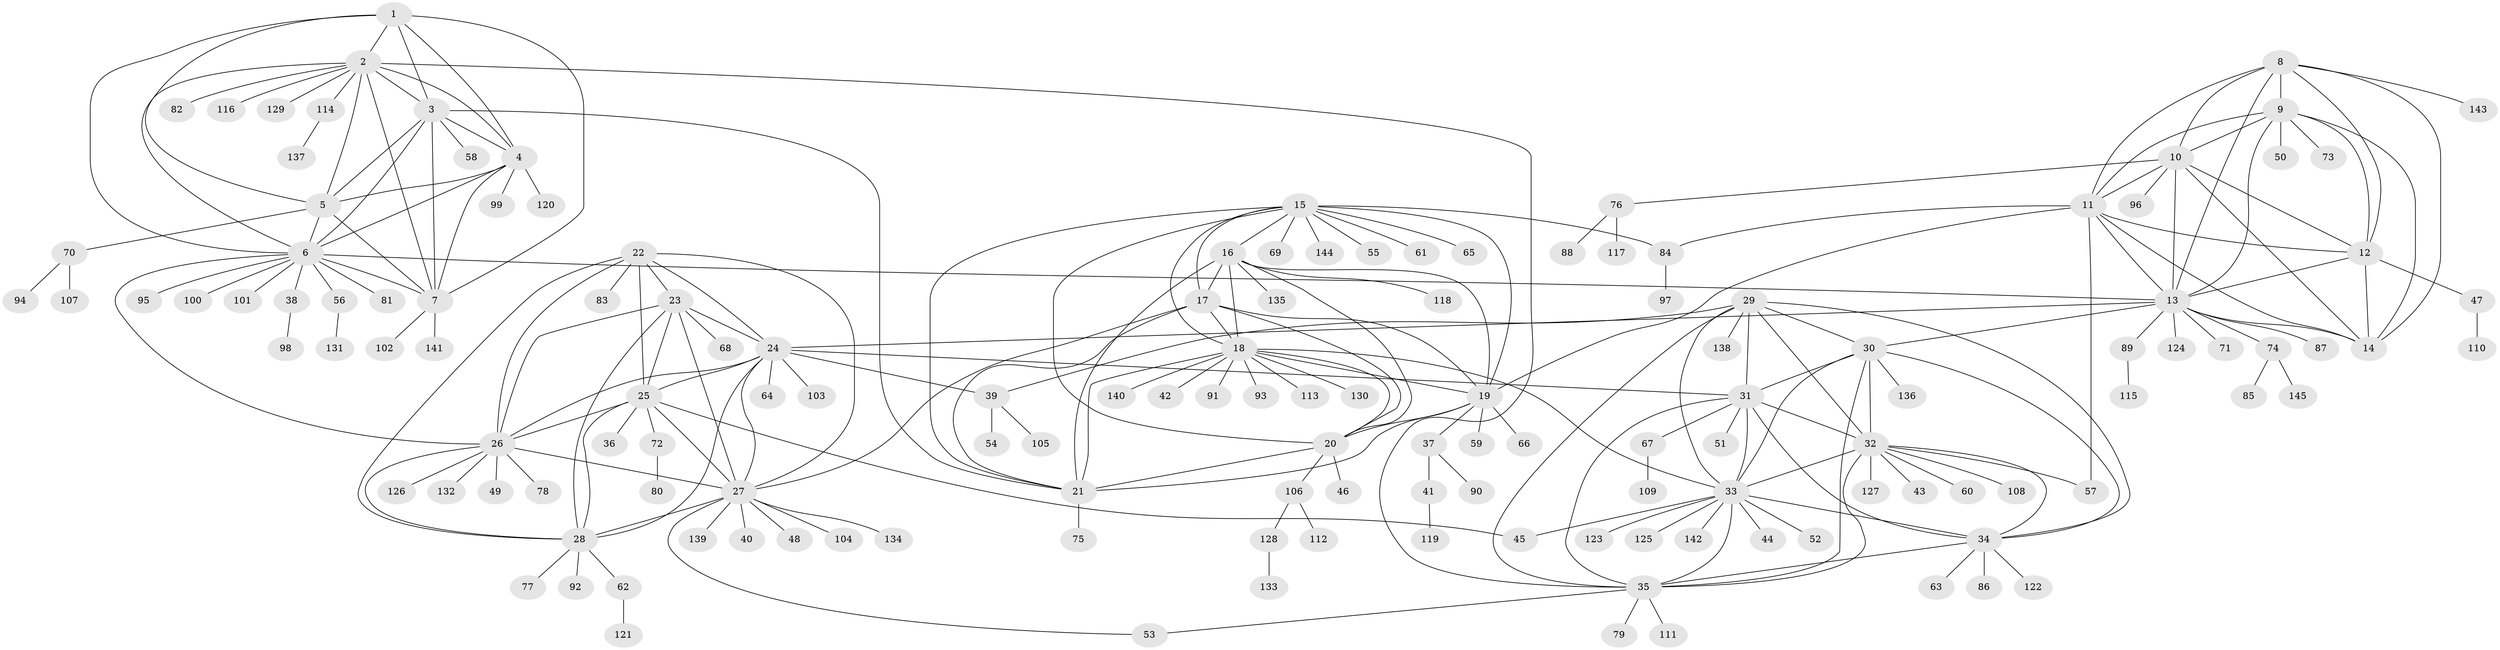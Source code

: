 // coarse degree distribution, {6: 0.13559322033898305, 7: 0.0847457627118644, 10: 0.01694915254237288, 5: 0.06779661016949153, 4: 0.05084745762711865, 8: 0.0847457627118644, 9: 0.05084745762711865, 2: 0.1694915254237288, 1: 0.3389830508474576}
// Generated by graph-tools (version 1.1) at 2025/52/03/04/25 22:52:43]
// undirected, 145 vertices, 230 edges
graph export_dot {
  node [color=gray90,style=filled];
  1;
  2;
  3;
  4;
  5;
  6;
  7;
  8;
  9;
  10;
  11;
  12;
  13;
  14;
  15;
  16;
  17;
  18;
  19;
  20;
  21;
  22;
  23;
  24;
  25;
  26;
  27;
  28;
  29;
  30;
  31;
  32;
  33;
  34;
  35;
  36;
  37;
  38;
  39;
  40;
  41;
  42;
  43;
  44;
  45;
  46;
  47;
  48;
  49;
  50;
  51;
  52;
  53;
  54;
  55;
  56;
  57;
  58;
  59;
  60;
  61;
  62;
  63;
  64;
  65;
  66;
  67;
  68;
  69;
  70;
  71;
  72;
  73;
  74;
  75;
  76;
  77;
  78;
  79;
  80;
  81;
  82;
  83;
  84;
  85;
  86;
  87;
  88;
  89;
  90;
  91;
  92;
  93;
  94;
  95;
  96;
  97;
  98;
  99;
  100;
  101;
  102;
  103;
  104;
  105;
  106;
  107;
  108;
  109;
  110;
  111;
  112;
  113;
  114;
  115;
  116;
  117;
  118;
  119;
  120;
  121;
  122;
  123;
  124;
  125;
  126;
  127;
  128;
  129;
  130;
  131;
  132;
  133;
  134;
  135;
  136;
  137;
  138;
  139;
  140;
  141;
  142;
  143;
  144;
  145;
  1 -- 2;
  1 -- 3;
  1 -- 4;
  1 -- 5;
  1 -- 6;
  1 -- 7;
  2 -- 3;
  2 -- 4;
  2 -- 5;
  2 -- 6;
  2 -- 7;
  2 -- 35;
  2 -- 82;
  2 -- 114;
  2 -- 116;
  2 -- 129;
  3 -- 4;
  3 -- 5;
  3 -- 6;
  3 -- 7;
  3 -- 21;
  3 -- 58;
  4 -- 5;
  4 -- 6;
  4 -- 7;
  4 -- 99;
  4 -- 120;
  5 -- 6;
  5 -- 7;
  5 -- 70;
  6 -- 7;
  6 -- 13;
  6 -- 26;
  6 -- 38;
  6 -- 56;
  6 -- 81;
  6 -- 95;
  6 -- 100;
  6 -- 101;
  7 -- 102;
  7 -- 141;
  8 -- 9;
  8 -- 10;
  8 -- 11;
  8 -- 12;
  8 -- 13;
  8 -- 14;
  8 -- 143;
  9 -- 10;
  9 -- 11;
  9 -- 12;
  9 -- 13;
  9 -- 14;
  9 -- 50;
  9 -- 73;
  10 -- 11;
  10 -- 12;
  10 -- 13;
  10 -- 14;
  10 -- 76;
  10 -- 96;
  11 -- 12;
  11 -- 13;
  11 -- 14;
  11 -- 19;
  11 -- 57;
  11 -- 84;
  12 -- 13;
  12 -- 14;
  12 -- 47;
  13 -- 14;
  13 -- 24;
  13 -- 30;
  13 -- 71;
  13 -- 74;
  13 -- 87;
  13 -- 89;
  13 -- 124;
  15 -- 16;
  15 -- 17;
  15 -- 18;
  15 -- 19;
  15 -- 20;
  15 -- 21;
  15 -- 55;
  15 -- 61;
  15 -- 65;
  15 -- 69;
  15 -- 84;
  15 -- 144;
  16 -- 17;
  16 -- 18;
  16 -- 19;
  16 -- 20;
  16 -- 21;
  16 -- 118;
  16 -- 135;
  17 -- 18;
  17 -- 19;
  17 -- 20;
  17 -- 21;
  17 -- 27;
  18 -- 19;
  18 -- 20;
  18 -- 21;
  18 -- 33;
  18 -- 42;
  18 -- 91;
  18 -- 93;
  18 -- 113;
  18 -- 130;
  18 -- 140;
  19 -- 20;
  19 -- 21;
  19 -- 37;
  19 -- 59;
  19 -- 66;
  20 -- 21;
  20 -- 46;
  20 -- 106;
  21 -- 75;
  22 -- 23;
  22 -- 24;
  22 -- 25;
  22 -- 26;
  22 -- 27;
  22 -- 28;
  22 -- 83;
  23 -- 24;
  23 -- 25;
  23 -- 26;
  23 -- 27;
  23 -- 28;
  23 -- 68;
  24 -- 25;
  24 -- 26;
  24 -- 27;
  24 -- 28;
  24 -- 31;
  24 -- 39;
  24 -- 64;
  24 -- 103;
  25 -- 26;
  25 -- 27;
  25 -- 28;
  25 -- 36;
  25 -- 45;
  25 -- 72;
  26 -- 27;
  26 -- 28;
  26 -- 49;
  26 -- 78;
  26 -- 126;
  26 -- 132;
  27 -- 28;
  27 -- 40;
  27 -- 48;
  27 -- 53;
  27 -- 104;
  27 -- 134;
  27 -- 139;
  28 -- 62;
  28 -- 77;
  28 -- 92;
  29 -- 30;
  29 -- 31;
  29 -- 32;
  29 -- 33;
  29 -- 34;
  29 -- 35;
  29 -- 39;
  29 -- 138;
  30 -- 31;
  30 -- 32;
  30 -- 33;
  30 -- 34;
  30 -- 35;
  30 -- 136;
  31 -- 32;
  31 -- 33;
  31 -- 34;
  31 -- 35;
  31 -- 51;
  31 -- 67;
  32 -- 33;
  32 -- 34;
  32 -- 35;
  32 -- 43;
  32 -- 57;
  32 -- 60;
  32 -- 108;
  32 -- 127;
  33 -- 34;
  33 -- 35;
  33 -- 44;
  33 -- 45;
  33 -- 52;
  33 -- 123;
  33 -- 125;
  33 -- 142;
  34 -- 35;
  34 -- 63;
  34 -- 86;
  34 -- 122;
  35 -- 53;
  35 -- 79;
  35 -- 111;
  37 -- 41;
  37 -- 90;
  38 -- 98;
  39 -- 54;
  39 -- 105;
  41 -- 119;
  47 -- 110;
  56 -- 131;
  62 -- 121;
  67 -- 109;
  70 -- 94;
  70 -- 107;
  72 -- 80;
  74 -- 85;
  74 -- 145;
  76 -- 88;
  76 -- 117;
  84 -- 97;
  89 -- 115;
  106 -- 112;
  106 -- 128;
  114 -- 137;
  128 -- 133;
}

